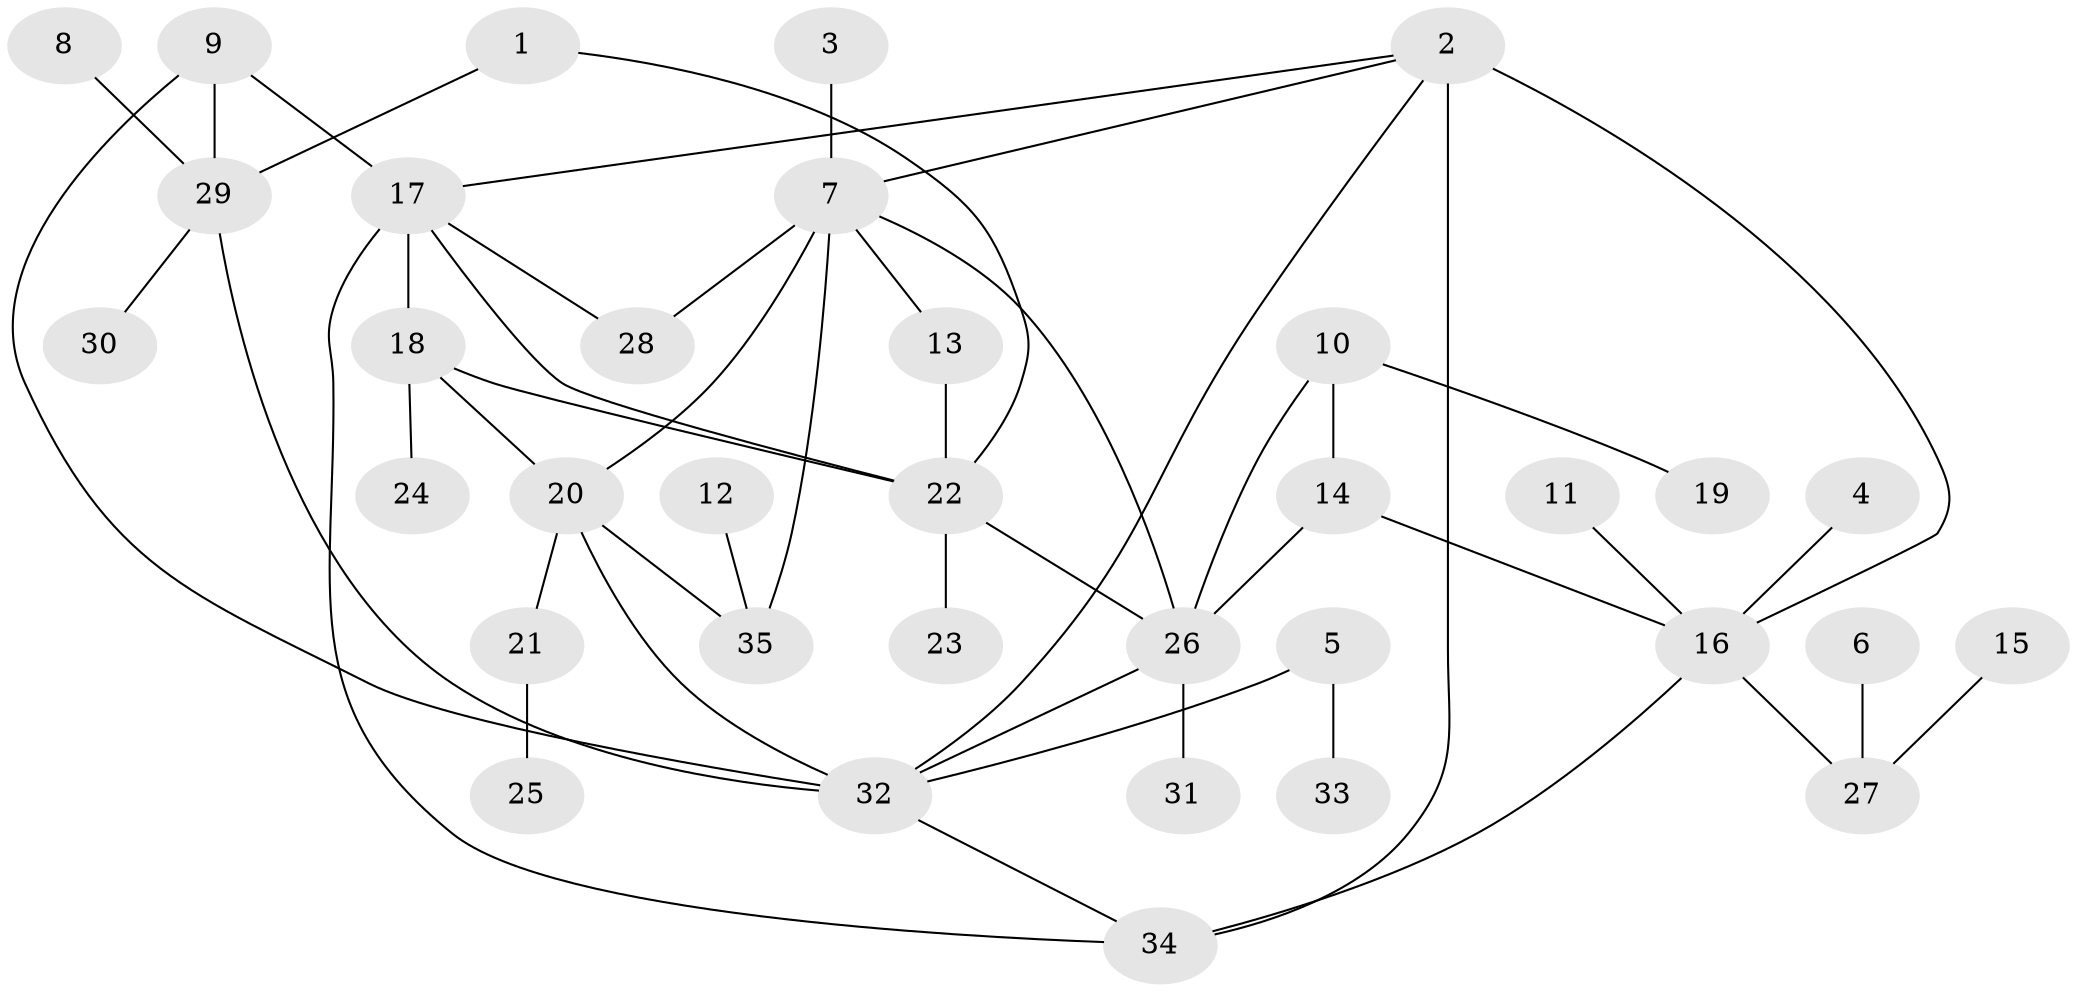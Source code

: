 // original degree distribution, {6: 0.03488372093023256, 5: 0.06976744186046512, 4: 0.023255813953488372, 7: 0.046511627906976744, 9: 0.023255813953488372, 10: 0.03488372093023256, 8: 0.011627906976744186, 3: 0.06976744186046512, 1: 0.5813953488372093, 2: 0.10465116279069768}
// Generated by graph-tools (version 1.1) at 2025/37/03/04/25 23:37:43]
// undirected, 35 vertices, 50 edges
graph export_dot {
  node [color=gray90,style=filled];
  1;
  2;
  3;
  4;
  5;
  6;
  7;
  8;
  9;
  10;
  11;
  12;
  13;
  14;
  15;
  16;
  17;
  18;
  19;
  20;
  21;
  22;
  23;
  24;
  25;
  26;
  27;
  28;
  29;
  30;
  31;
  32;
  33;
  34;
  35;
  1 -- 22 [weight=1.0];
  1 -- 29 [weight=1.0];
  2 -- 7 [weight=1.0];
  2 -- 16 [weight=2.0];
  2 -- 17 [weight=1.0];
  2 -- 32 [weight=1.0];
  2 -- 34 [weight=2.0];
  3 -- 7 [weight=1.0];
  4 -- 16 [weight=1.0];
  5 -- 32 [weight=1.0];
  5 -- 33 [weight=1.0];
  6 -- 27 [weight=1.0];
  7 -- 13 [weight=1.0];
  7 -- 20 [weight=1.0];
  7 -- 26 [weight=1.0];
  7 -- 28 [weight=1.0];
  7 -- 35 [weight=2.0];
  8 -- 29 [weight=1.0];
  9 -- 17 [weight=2.0];
  9 -- 29 [weight=2.0];
  9 -- 32 [weight=2.0];
  10 -- 14 [weight=1.0];
  10 -- 19 [weight=1.0];
  10 -- 26 [weight=2.0];
  11 -- 16 [weight=1.0];
  12 -- 35 [weight=1.0];
  13 -- 22 [weight=1.0];
  14 -- 16 [weight=1.0];
  14 -- 26 [weight=2.0];
  15 -- 27 [weight=1.0];
  16 -- 27 [weight=1.0];
  16 -- 34 [weight=1.0];
  17 -- 18 [weight=2.0];
  17 -- 22 [weight=1.0];
  17 -- 28 [weight=1.0];
  17 -- 34 [weight=2.0];
  18 -- 20 [weight=1.0];
  18 -- 22 [weight=2.0];
  18 -- 24 [weight=1.0];
  20 -- 21 [weight=1.0];
  20 -- 32 [weight=1.0];
  20 -- 35 [weight=2.0];
  21 -- 25 [weight=1.0];
  22 -- 23 [weight=1.0];
  22 -- 26 [weight=1.0];
  26 -- 31 [weight=1.0];
  26 -- 32 [weight=1.0];
  29 -- 30 [weight=1.0];
  29 -- 32 [weight=1.0];
  32 -- 34 [weight=1.0];
}
